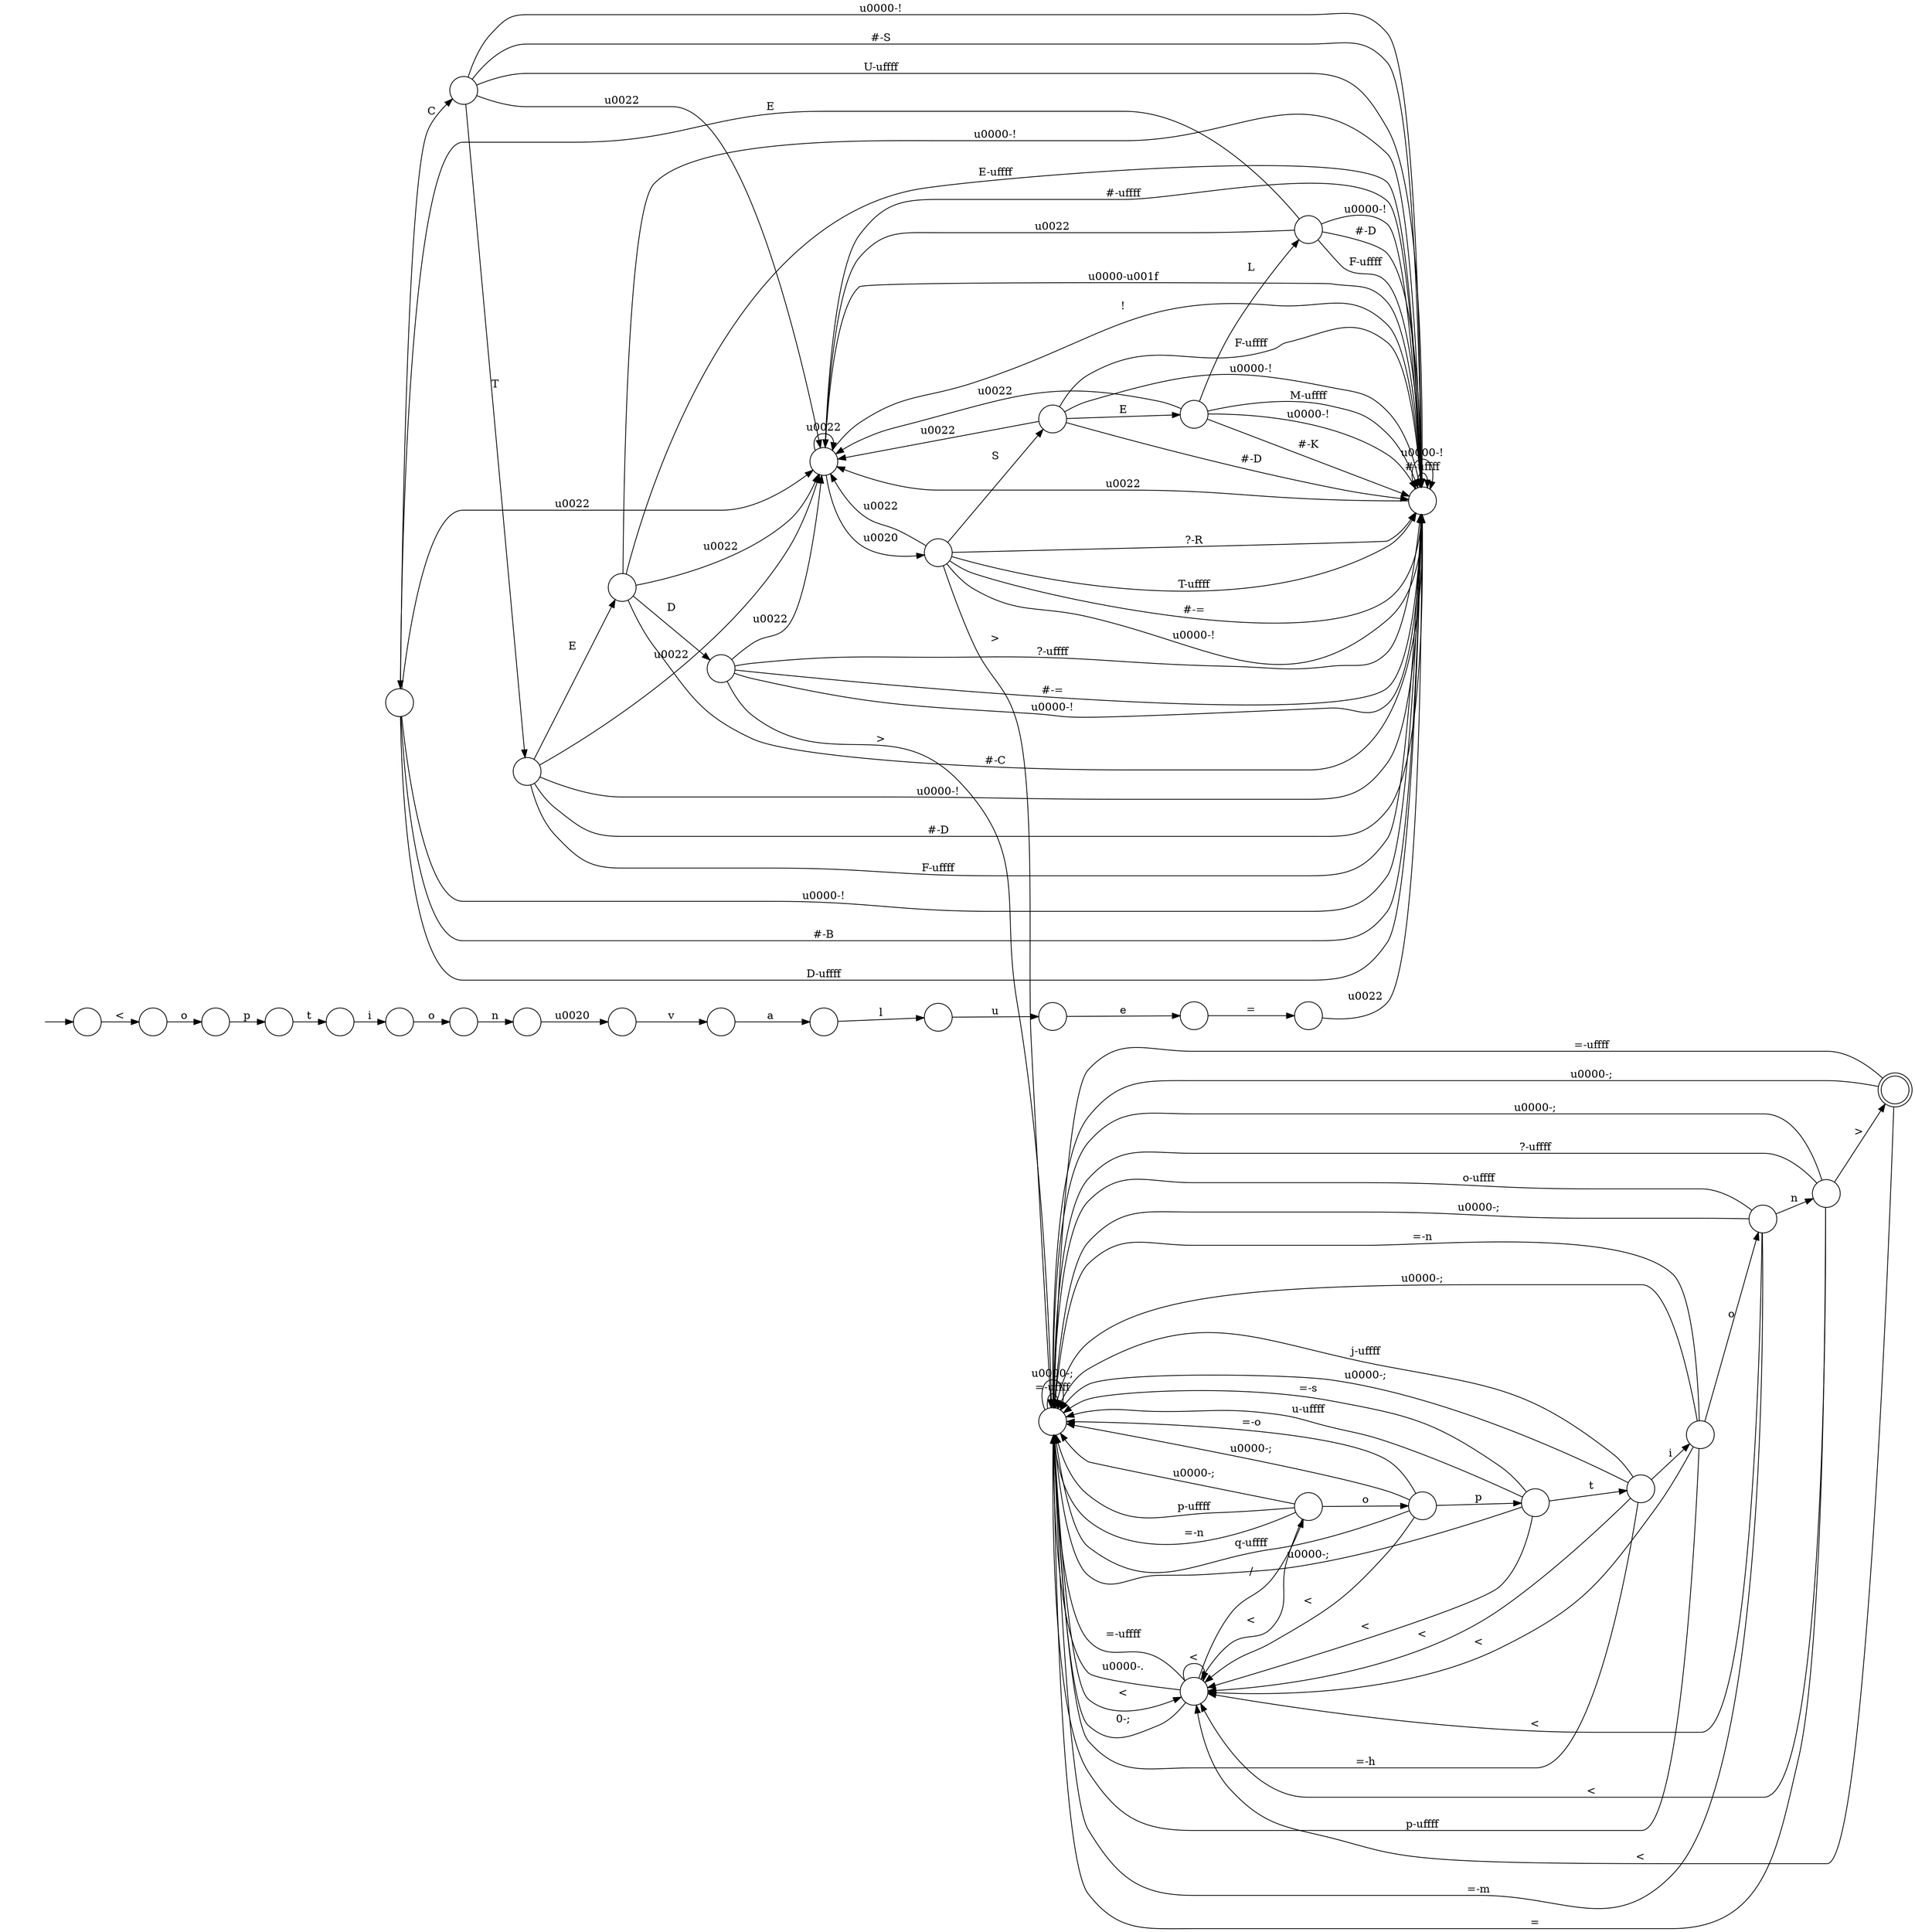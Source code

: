 digraph Automaton {
  rankdir = LR;
  0 [shape=circle,label=""];
  0 -> 32 [label="\u0022"]
  0 -> 23 [label="\u0000-!"]
  0 -> 11 [label="C"]
  0 -> 23 [label="#-B"]
  0 -> 23 [label="D-\uffff"]
  1 [shape=circle,label=""];
  1 -> 13 [label="="]
  2 [shape=circle,label=""];
  2 -> 14 [label="u"]
  3 [shape=circle,label=""];
  3 -> 32 [label="\u0022"]
  3 -> 23 [label="\u0000-!"]
  3 -> 23 [label="#-K"]
  3 -> 19 [label="L"]
  3 -> 23 [label="M-\uffff"]
  4 [shape=circle,label=""];
  4 -> 5 [label="a"]
  5 [shape=circle,label=""];
  5 -> 2 [label="l"]
  6 [shape=circle,label=""];
  6 -> 8 [label="o"]
  7 [shape=circle,label=""];
  7 -> 7 [label="=-\uffff"]
  7 -> 7 [label="\u0000-;"]
  7 -> 35 [label="<"]
  8 [shape=circle,label=""];
  8 -> 26 [label="n"]
  9 [shape=circle,label=""];
  9 -> 7 [label="p-\uffff"]
  9 -> 7 [label="=-n"]
  9 -> 7 [label="\u0000-;"]
  9 -> 35 [label="<"]
  9 -> 12 [label="o"]
  10 [shape=circle,label=""];
  10 -> 7 [label="="]
  10 -> 20 [label=">"]
  10 -> 7 [label="\u0000-;"]
  10 -> 35 [label="<"]
  10 -> 7 [label="?-\uffff"]
  11 [shape=circle,label=""];
  11 -> 32 [label="\u0022"]
  11 -> 23 [label="\u0000-!"]
  11 -> 28 [label="T"]
  11 -> 23 [label="#-S"]
  11 -> 23 [label="U-\uffff"]
  12 [shape=circle,label=""];
  12 -> 7 [label="q-\uffff"]
  12 -> 24 [label="p"]
  12 -> 7 [label="=-o"]
  12 -> 7 [label="\u0000-;"]
  12 -> 35 [label="<"]
  13 [shape=circle,label=""];
  13 -> 23 [label="\u0022"]
  14 [shape=circle,label=""];
  14 -> 1 [label="e"]
  15 [shape=circle,label=""];
  15 -> 25 [label="t"]
  16 [shape=circle,label=""];
  16 -> 10 [label="n"]
  16 -> 7 [label="o-\uffff"]
  16 -> 7 [label="\u0000-;"]
  16 -> 35 [label="<"]
  16 -> 7 [label="=-m"]
  17 [shape=circle,label=""];
  17 -> 30 [label="i"]
  17 -> 7 [label="=-h"]
  17 -> 7 [label="\u0000-;"]
  17 -> 35 [label="<"]
  17 -> 7 [label="j-\uffff"]
  18 [shape=circle,label=""];
  18 -> 4 [label="v"]
  19 [shape=circle,label=""];
  19 -> 32 [label="\u0022"]
  19 -> 23 [label="#-D"]
  19 -> 23 [label="F-\uffff"]
  19 -> 23 [label="\u0000-!"]
  19 -> 0 [label="E"]
  20 [shape=doublecircle,label=""];
  20 -> 7 [label="=-\uffff"]
  20 -> 7 [label="\u0000-;"]
  20 -> 35 [label="<"]
  21 [shape=circle,label=""];
  initial [shape=plaintext,label=""];
  initial -> 21
  21 -> 29 [label="<"]
  22 [shape=circle,label=""];
  22 -> 32 [label="\u0022"]
  22 -> 27 [label="D"]
  22 -> 23 [label="\u0000-!"]
  22 -> 23 [label="E-\uffff"]
  22 -> 23 [label="#-C"]
  23 [shape=circle,label=""];
  23 -> 32 [label="\u0022"]
  23 -> 23 [label="#-\uffff"]
  23 -> 23 [label="\u0000-!"]
  24 [shape=circle,label=""];
  24 -> 17 [label="t"]
  24 -> 7 [label="u-\uffff"]
  24 -> 7 [label="\u0000-;"]
  24 -> 35 [label="<"]
  24 -> 7 [label="=-s"]
  25 [shape=circle,label=""];
  25 -> 6 [label="i"]
  26 [shape=circle,label=""];
  26 -> 18 [label="\u0020"]
  27 [shape=circle,label=""];
  27 -> 32 [label="\u0022"]
  27 -> 23 [label="#-="]
  27 -> 23 [label="\u0000-!"]
  27 -> 7 [label=">"]
  27 -> 23 [label="?-\uffff"]
  28 [shape=circle,label=""];
  28 -> 32 [label="\u0022"]
  28 -> 23 [label="#-D"]
  28 -> 23 [label="F-\uffff"]
  28 -> 23 [label="\u0000-!"]
  28 -> 22 [label="E"]
  29 [shape=circle,label=""];
  29 -> 31 [label="o"]
  30 [shape=circle,label=""];
  30 -> 7 [label="p-\uffff"]
  30 -> 7 [label="=-n"]
  30 -> 7 [label="\u0000-;"]
  30 -> 35 [label="<"]
  30 -> 16 [label="o"]
  31 [shape=circle,label=""];
  31 -> 15 [label="p"]
  32 [shape=circle,label=""];
  32 -> 32 [label="\u0022"]
  32 -> 23 [label="#-\uffff"]
  32 -> 23 [label="\u0000-\u001f"]
  32 -> 33 [label="\u0020"]
  32 -> 23 [label="!"]
  33 [shape=circle,label=""];
  33 -> 32 [label="\u0022"]
  33 -> 23 [label="?-R"]
  33 -> 23 [label="#-="]
  33 -> 34 [label="S"]
  33 -> 23 [label="\u0000-!"]
  33 -> 7 [label=">"]
  33 -> 23 [label="T-\uffff"]
  34 [shape=circle,label=""];
  34 -> 32 [label="\u0022"]
  34 -> 23 [label="#-D"]
  34 -> 23 [label="F-\uffff"]
  34 -> 23 [label="\u0000-!"]
  34 -> 3 [label="E"]
  35 [shape=circle,label=""];
  35 -> 7 [label="0-;"]
  35 -> 7 [label="=-\uffff"]
  35 -> 7 [label="\u0000-."]
  35 -> 9 [label="/"]
  35 -> 35 [label="<"]
}

